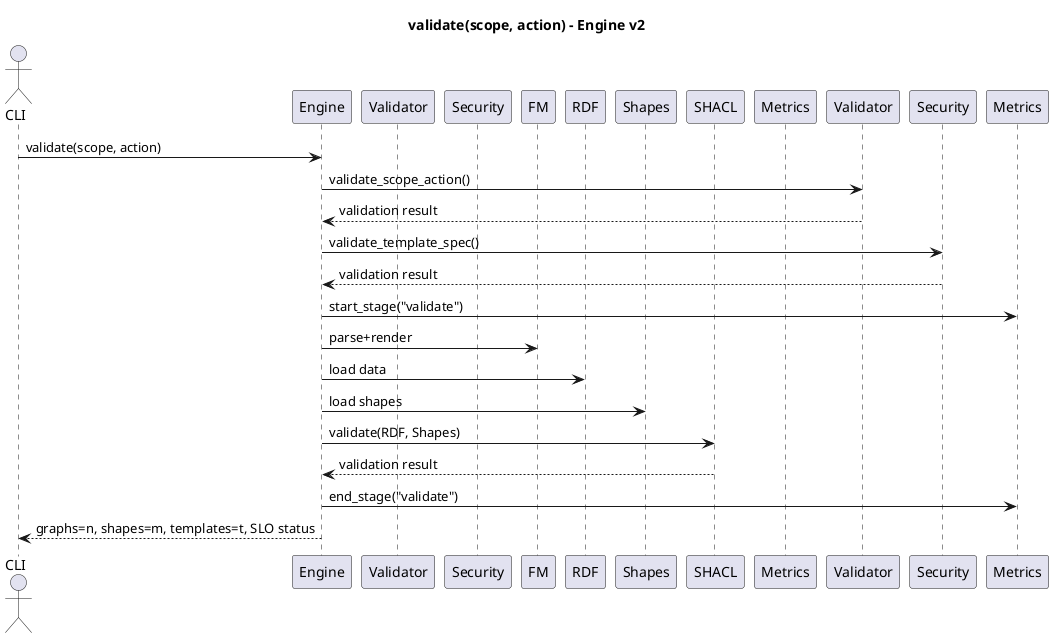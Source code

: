 @startuml
title validate(scope, action) - Engine v2
actor CLI
participant Engine
participant Validator as InputValidator
participant Security as SecurityValidator
participant FM
participant RDF
participant Shapes
participant SHACL
participant Metrics as PerformanceTracker
CLI -> Engine: validate(scope, action)
Engine -> Validator: validate_scope_action()
Validator --> Engine: validation result
Engine -> Security: validate_template_spec()
Security --> Engine: validation result
Engine -> Metrics: start_stage("validate")
Engine -> FM: parse+render
Engine -> RDF: load data
Engine -> Shapes: load shapes
Engine -> SHACL: validate(RDF, Shapes)
SHACL --> Engine: validation result
Engine -> Metrics: end_stage("validate")
Engine --> CLI: graphs=n, shapes=m, templates=t, SLO status
@enduml
